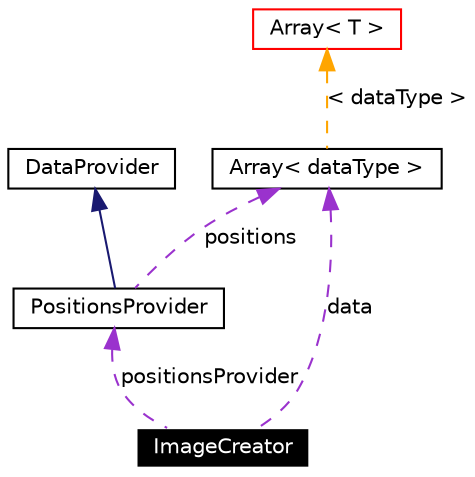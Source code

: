 digraph G
{
  edge [fontname="Helvetica",fontsize=10,labelfontname="Helvetica",labelfontsize=10];
  node [fontname="Helvetica",fontsize=10,shape=record];
  Node1 [label="ImageCreator",height=0.2,width=0.4,color="white", fillcolor="black", style="filled" fontcolor="white"];
  Node2 -> Node1 [dir=back,color="darkorchid3",fontsize=10,style="dashed",label="data",fontname="Helvetica"];
  Node2 [label="Array\< dataType \>",height=0.2,width=0.4,color="black", fillcolor="white", style="filled",URL="$classArray.html"];
  Node3 -> Node2 [dir=back,color="orange",fontsize=10,style="dashed",label="\< dataType \>",fontname="Helvetica"];
  Node3 [label="Array\< T \>",height=0.2,width=0.4,color="red", fillcolor="white", style="filled",URL="$classArray.html"];
  Node4 -> Node1 [dir=back,color="darkorchid3",fontsize=10,style="dashed",label="positionsProvider",fontname="Helvetica"];
  Node4 [label="PositionsProvider",height=0.2,width=0.4,color="black", fillcolor="white", style="filled",URL="$classPositionsProvider.html"];
  Node5 -> Node4 [dir=back,color="midnightblue",fontsize=10,style="solid",fontname="Helvetica"];
  Node5 [label="DataProvider",height=0.2,width=0.4,color="black", fillcolor="white", style="filled",URL="$classDataProvider.html"];
  Node2 -> Node4 [dir=back,color="darkorchid3",fontsize=10,style="dashed",label="positions",fontname="Helvetica"];
}
